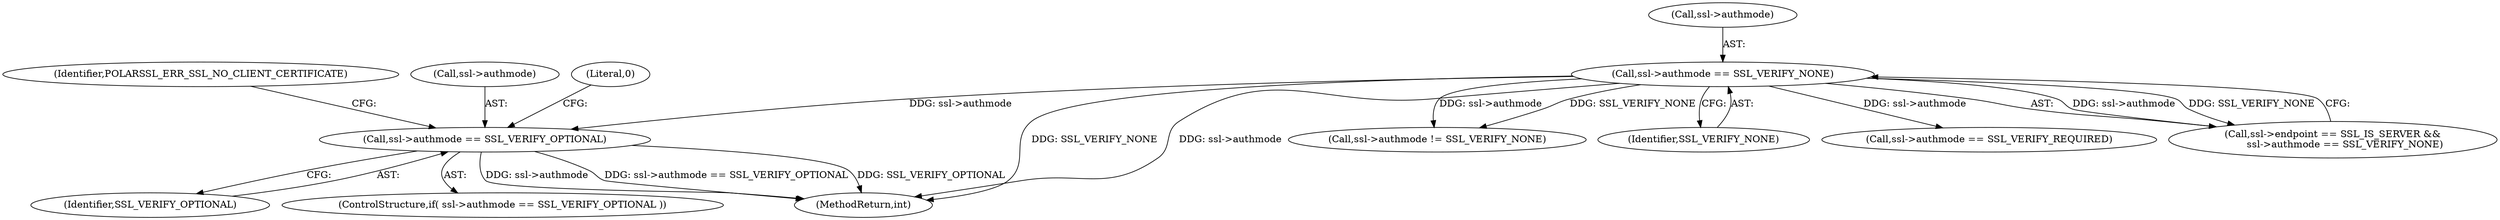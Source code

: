digraph "0_polarssl_1922a4e6aade7b1d685af19d4d9339ddb5c02859@pointer" {
"1000207" [label="(Call,ssl->authmode == SSL_VERIFY_OPTIONAL)"];
"1000118" [label="(Call,ssl->authmode == SSL_VERIFY_NONE)"];
"1000211" [label="(Identifier,SSL_VERIFY_OPTIONAL)"];
"1000487" [label="(Call,ssl->authmode != SSL_VERIFY_NONE)"];
"1000122" [label="(Identifier,SSL_VERIFY_NONE)"];
"1000119" [label="(Call,ssl->authmode)"];
"1000271" [label="(Call,ssl->authmode == SSL_VERIFY_REQUIRED)"];
"1000206" [label="(ControlStructure,if( ssl->authmode == SSL_VERIFY_OPTIONAL ))"];
"1000216" [label="(Identifier,POLARSSL_ERR_SSL_NO_CLIENT_CERTIFICATE)"];
"1000207" [label="(Call,ssl->authmode == SSL_VERIFY_OPTIONAL)"];
"1000208" [label="(Call,ssl->authmode)"];
"1000554" [label="(MethodReturn,int)"];
"1000213" [label="(Literal,0)"];
"1000118" [label="(Call,ssl->authmode == SSL_VERIFY_NONE)"];
"1000112" [label="(Call,ssl->endpoint == SSL_IS_SERVER &&\n        ssl->authmode == SSL_VERIFY_NONE)"];
"1000207" -> "1000206"  [label="AST: "];
"1000207" -> "1000211"  [label="CFG: "];
"1000208" -> "1000207"  [label="AST: "];
"1000211" -> "1000207"  [label="AST: "];
"1000213" -> "1000207"  [label="CFG: "];
"1000216" -> "1000207"  [label="CFG: "];
"1000207" -> "1000554"  [label="DDG: ssl->authmode"];
"1000207" -> "1000554"  [label="DDG: ssl->authmode == SSL_VERIFY_OPTIONAL"];
"1000207" -> "1000554"  [label="DDG: SSL_VERIFY_OPTIONAL"];
"1000118" -> "1000207"  [label="DDG: ssl->authmode"];
"1000118" -> "1000112"  [label="AST: "];
"1000118" -> "1000122"  [label="CFG: "];
"1000119" -> "1000118"  [label="AST: "];
"1000122" -> "1000118"  [label="AST: "];
"1000112" -> "1000118"  [label="CFG: "];
"1000118" -> "1000554"  [label="DDG: SSL_VERIFY_NONE"];
"1000118" -> "1000554"  [label="DDG: ssl->authmode"];
"1000118" -> "1000112"  [label="DDG: ssl->authmode"];
"1000118" -> "1000112"  [label="DDG: SSL_VERIFY_NONE"];
"1000118" -> "1000271"  [label="DDG: ssl->authmode"];
"1000118" -> "1000487"  [label="DDG: ssl->authmode"];
"1000118" -> "1000487"  [label="DDG: SSL_VERIFY_NONE"];
}
